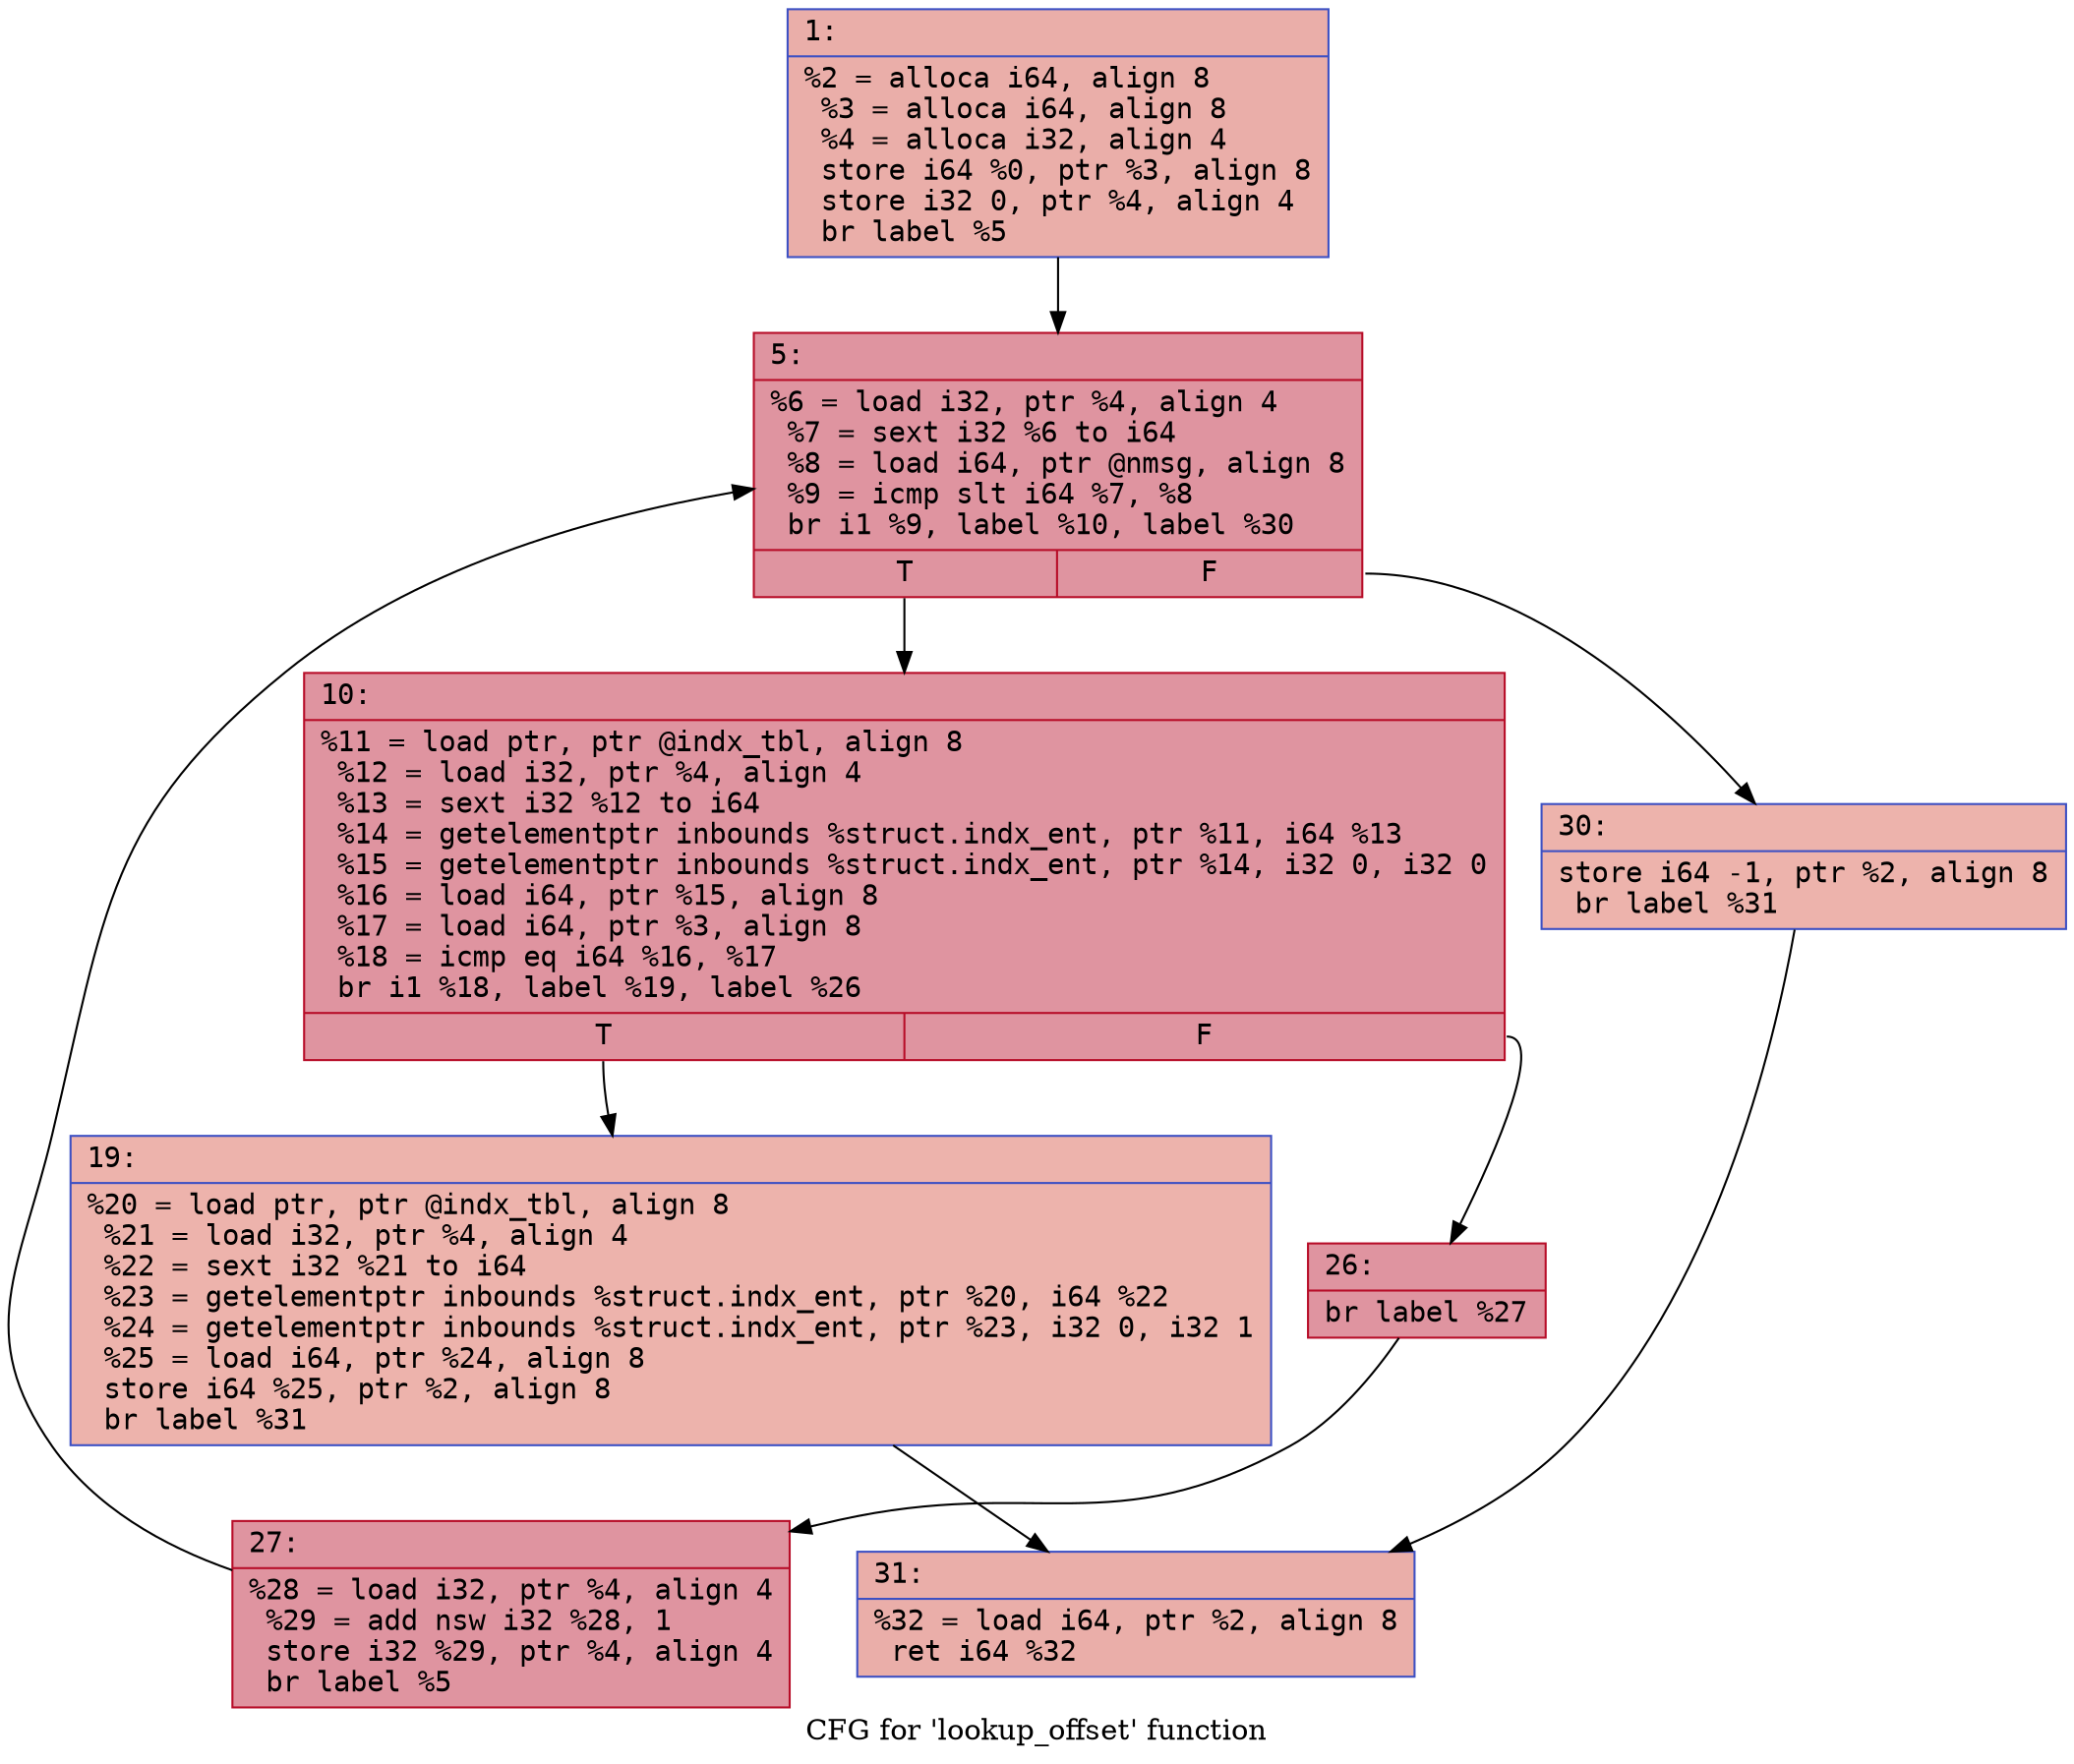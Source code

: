 digraph "CFG for 'lookup_offset' function" {
	label="CFG for 'lookup_offset' function";

	Node0x60000274ad50 [shape=record,color="#3d50c3ff", style=filled, fillcolor="#d0473d70" fontname="Courier",label="{1:\l|  %2 = alloca i64, align 8\l  %3 = alloca i64, align 8\l  %4 = alloca i32, align 4\l  store i64 %0, ptr %3, align 8\l  store i32 0, ptr %4, align 4\l  br label %5\l}"];
	Node0x60000274ad50 -> Node0x60000274ada0[tooltip="1 -> 5\nProbability 100.00%" ];
	Node0x60000274ada0 [shape=record,color="#b70d28ff", style=filled, fillcolor="#b70d2870" fontname="Courier",label="{5:\l|  %6 = load i32, ptr %4, align 4\l  %7 = sext i32 %6 to i64\l  %8 = load i64, ptr @nmsg, align 8\l  %9 = icmp slt i64 %7, %8\l  br i1 %9, label %10, label %30\l|{<s0>T|<s1>F}}"];
	Node0x60000274ada0:s0 -> Node0x60000274adf0[tooltip="5 -> 10\nProbability 96.88%" ];
	Node0x60000274ada0:s1 -> Node0x60000274af30[tooltip="5 -> 30\nProbability 3.12%" ];
	Node0x60000274adf0 [shape=record,color="#b70d28ff", style=filled, fillcolor="#b70d2870" fontname="Courier",label="{10:\l|  %11 = load ptr, ptr @indx_tbl, align 8\l  %12 = load i32, ptr %4, align 4\l  %13 = sext i32 %12 to i64\l  %14 = getelementptr inbounds %struct.indx_ent, ptr %11, i64 %13\l  %15 = getelementptr inbounds %struct.indx_ent, ptr %14, i32 0, i32 0\l  %16 = load i64, ptr %15, align 8\l  %17 = load i64, ptr %3, align 8\l  %18 = icmp eq i64 %16, %17\l  br i1 %18, label %19, label %26\l|{<s0>T|<s1>F}}"];
	Node0x60000274adf0:s0 -> Node0x60000274ae40[tooltip="10 -> 19\nProbability 3.12%" ];
	Node0x60000274adf0:s1 -> Node0x60000274ae90[tooltip="10 -> 26\nProbability 96.88%" ];
	Node0x60000274ae40 [shape=record,color="#3d50c3ff", style=filled, fillcolor="#d6524470" fontname="Courier",label="{19:\l|  %20 = load ptr, ptr @indx_tbl, align 8\l  %21 = load i32, ptr %4, align 4\l  %22 = sext i32 %21 to i64\l  %23 = getelementptr inbounds %struct.indx_ent, ptr %20, i64 %22\l  %24 = getelementptr inbounds %struct.indx_ent, ptr %23, i32 0, i32 1\l  %25 = load i64, ptr %24, align 8\l  store i64 %25, ptr %2, align 8\l  br label %31\l}"];
	Node0x60000274ae40 -> Node0x60000274af80[tooltip="19 -> 31\nProbability 100.00%" ];
	Node0x60000274ae90 [shape=record,color="#b70d28ff", style=filled, fillcolor="#b70d2870" fontname="Courier",label="{26:\l|  br label %27\l}"];
	Node0x60000274ae90 -> Node0x60000274aee0[tooltip="26 -> 27\nProbability 100.00%" ];
	Node0x60000274aee0 [shape=record,color="#b70d28ff", style=filled, fillcolor="#b70d2870" fontname="Courier",label="{27:\l|  %28 = load i32, ptr %4, align 4\l  %29 = add nsw i32 %28, 1\l  store i32 %29, ptr %4, align 4\l  br label %5\l}"];
	Node0x60000274aee0 -> Node0x60000274ada0[tooltip="27 -> 5\nProbability 100.00%" ];
	Node0x60000274af30 [shape=record,color="#3d50c3ff", style=filled, fillcolor="#d6524470" fontname="Courier",label="{30:\l|  store i64 -1, ptr %2, align 8\l  br label %31\l}"];
	Node0x60000274af30 -> Node0x60000274af80[tooltip="30 -> 31\nProbability 100.00%" ];
	Node0x60000274af80 [shape=record,color="#3d50c3ff", style=filled, fillcolor="#d0473d70" fontname="Courier",label="{31:\l|  %32 = load i64, ptr %2, align 8\l  ret i64 %32\l}"];
}
